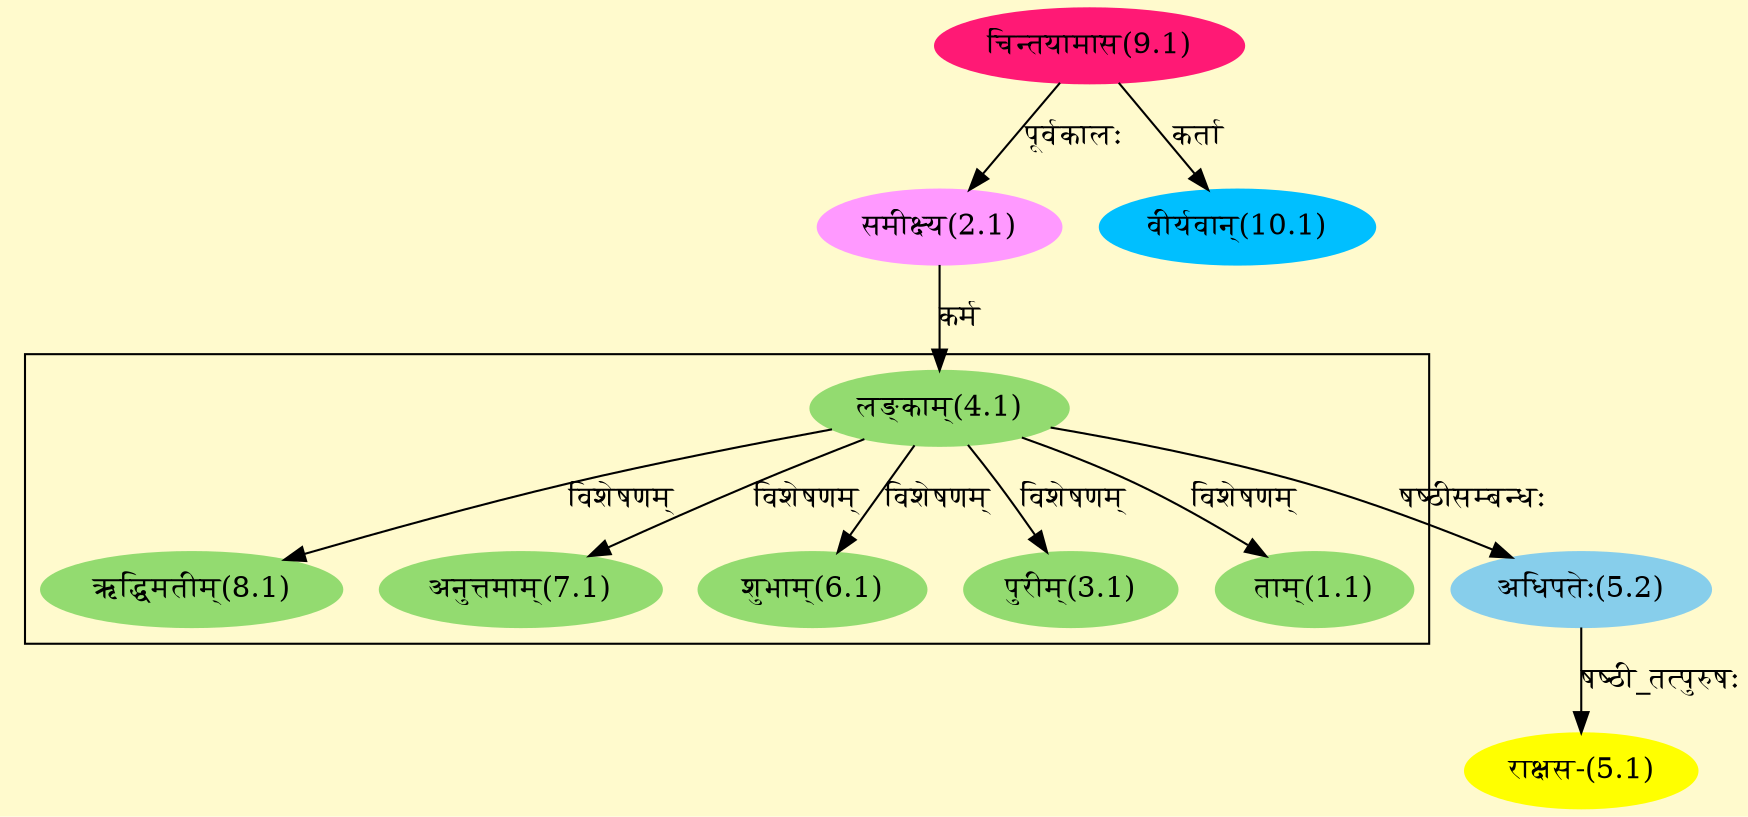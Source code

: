 digraph G{
rankdir=BT;
 compound=true;
 bgcolor="lemonchiffon1";

subgraph cluster_1{
Node1_1 [style=filled, color="#93DB70" label = "ताम्(1.1)"]
Node4_1 [style=filled, color="#93DB70" label = "लङ्काम्(4.1)"]
Node3_1 [style=filled, color="#93DB70" label = "पुरीम्(3.1)"]
Node6_1 [style=filled, color="#93DB70" label = "शुभाम्(6.1)"]
Node7_1 [style=filled, color="#93DB70" label = "अनुत्तमाम्(7.1)"]
Node8_1 [style=filled, color="#93DB70" label = "ऋद्धिमतीम्(8.1)"]

}
Node2_1 [style=filled, color="#FF99FF" label = "समीक्ष्य(2.1)"]
Node9_1 [style=filled, color="#FF1975" label = "चिन्तयामास(9.1)"]
Node4_1 [style=filled, color="#93DB70" label = "लङ्काम्(4.1)"]
Node5_1 [style=filled, color="#FFFF00" label = "राक्षस-(5.1)"]
Node5_2 [style=filled, color="#87CEEB" label = "अधिपतेः(5.2)"]
Node [style=filled, color="" label = "()"]
Node10_1 [style=filled, color="#00BFFF" label = "वीर्यवान्(10.1)"]
/* Start of Relations section */

Node1_1 -> Node4_1 [  label="विशेषणम्"  dir="back" ]
Node2_1 -> Node9_1 [  label="पूर्वकालः"  dir="back" ]
Node3_1 -> Node4_1 [  label="विशेषणम्"  dir="back" ]
Node4_1 -> Node2_1 [  label="कर्म"  dir="back" ]
Node5_1 -> Node5_2 [  label="षष्ठी_तत्पुरुषः"  dir="back" ]
Node5_2 -> Node4_1 [  label="षष्ठीसम्बन्धः"  dir="back" ]
Node6_1 -> Node4_1 [  label="विशेषणम्"  dir="back" ]
Node7_1 -> Node4_1 [  label="विशेषणम्"  dir="back" ]
Node8_1 -> Node4_1 [  label="विशेषणम्"  dir="back" ]
Node10_1 -> Node9_1 [  label="कर्ता"  dir="back" ]
}
